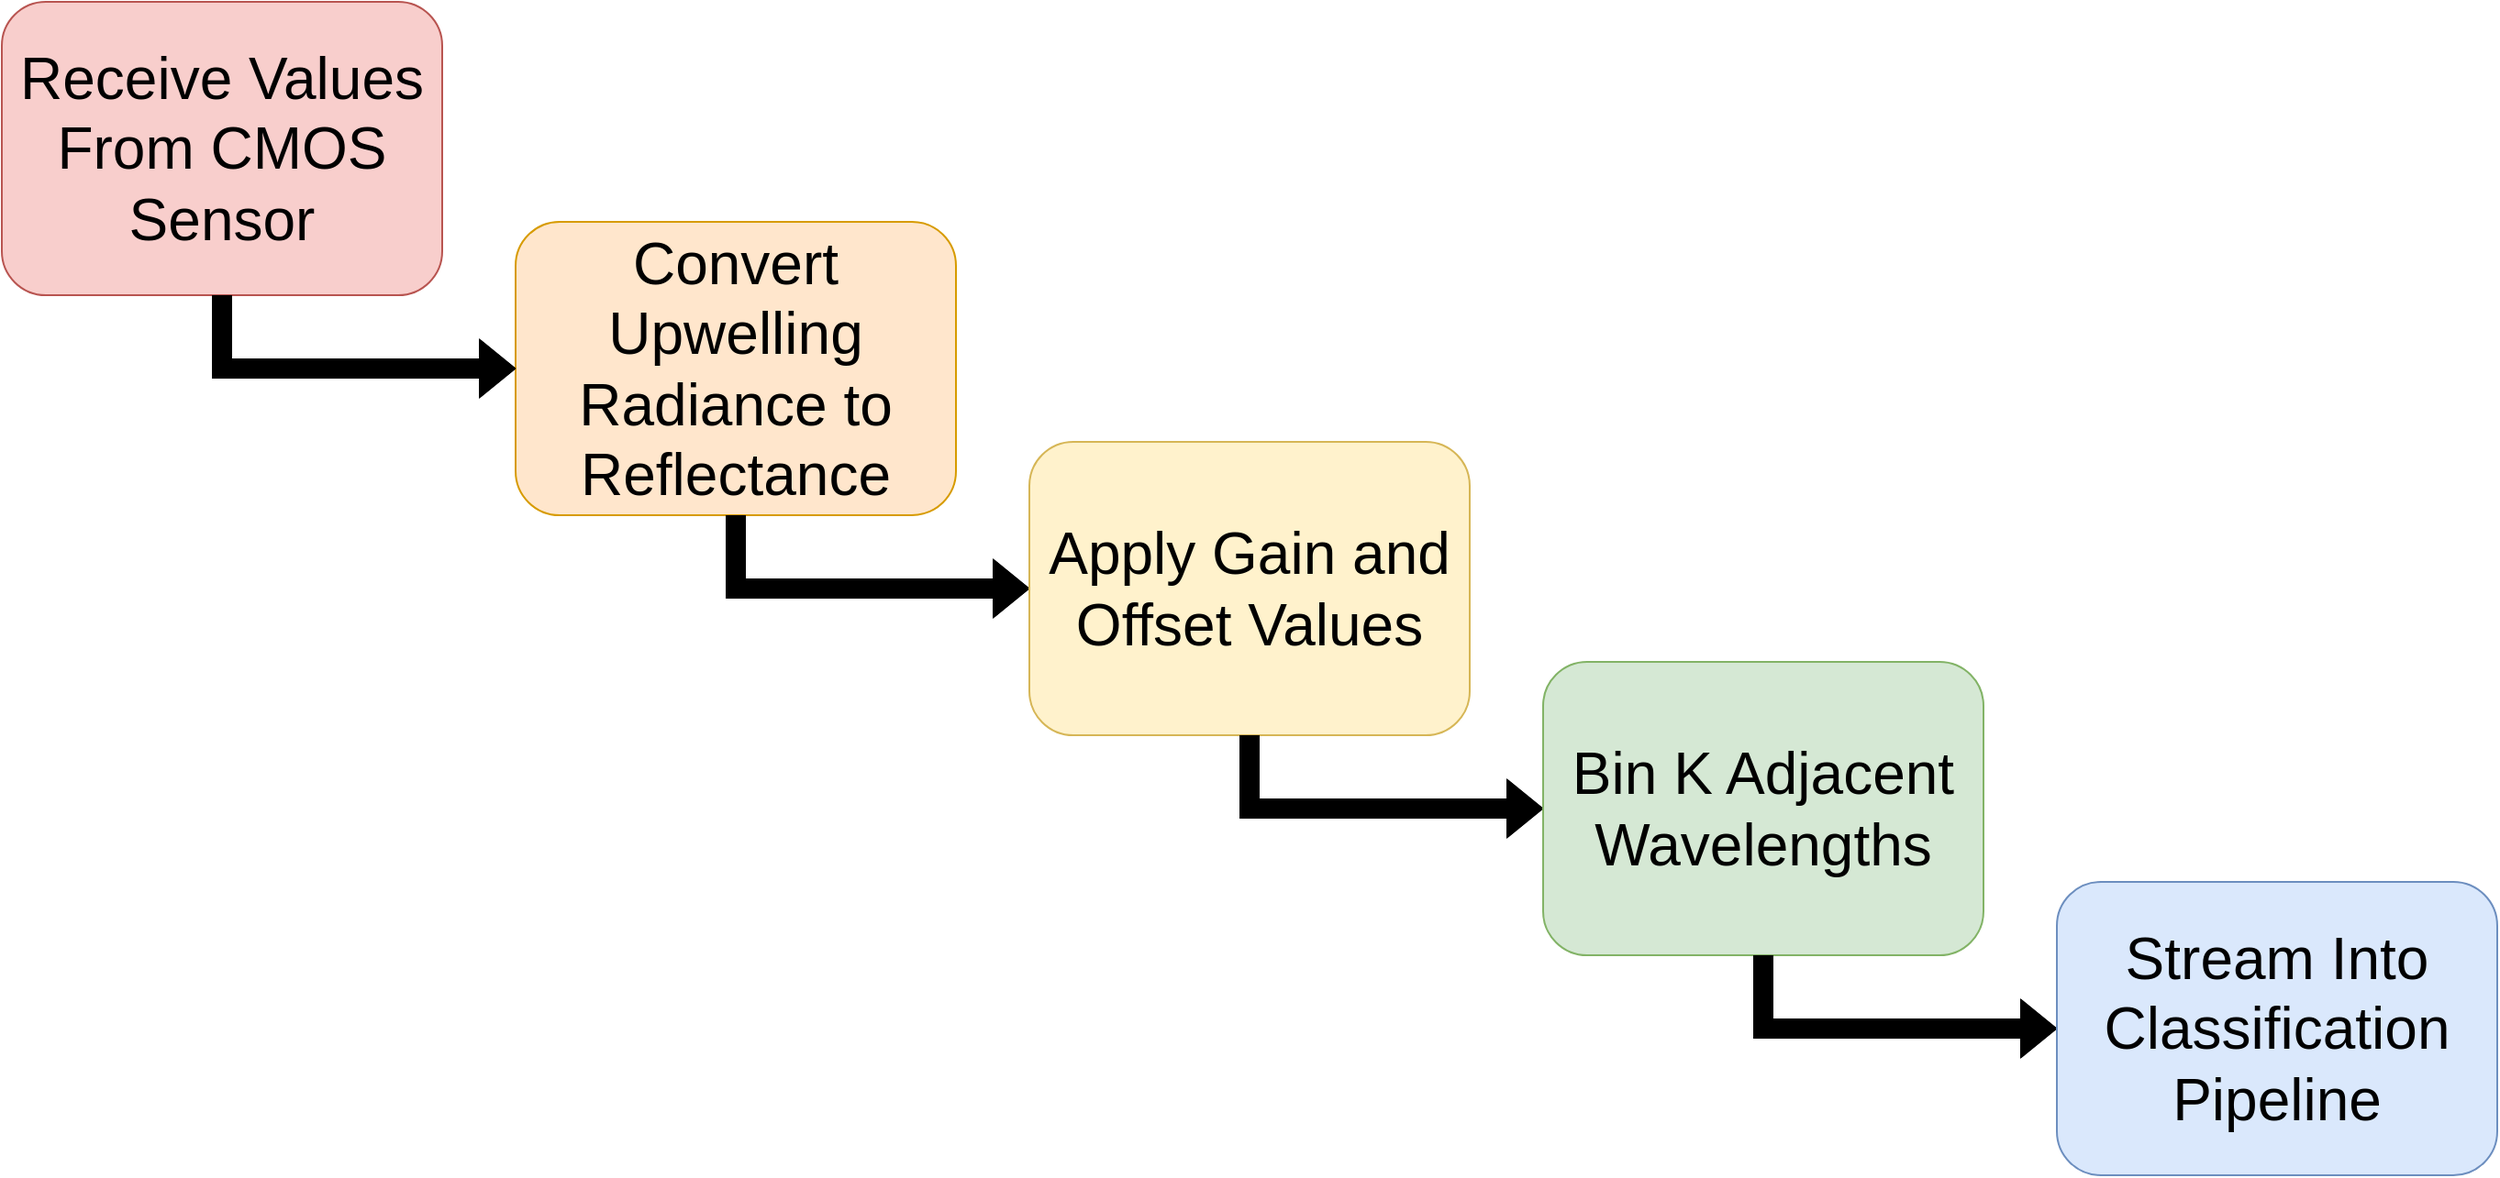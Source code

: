 <mxfile version="28.1.1">
  <diagram name="Page-1" id="-AFErXNe9J7OdYunWK4x">
    <mxGraphModel dx="3281" dy="2628" grid="1" gridSize="10" guides="1" tooltips="1" connect="1" arrows="1" fold="1" page="1" pageScale="1" pageWidth="850" pageHeight="1100" math="1" shadow="0">
      <root>
        <mxCell id="0" />
        <mxCell id="1" parent="0" />
        <mxCell id="zj0fFl8EOxYbujoj9vtz-1" value="Convert Upwelling Radiance to Reflectance" style="rounded=1;whiteSpace=wrap;html=1;fillColor=#ffe6cc;strokeColor=#d79b00;fontSize=32;" parent="1" vertex="1">
          <mxGeometry x="160" y="-40" width="240" height="160" as="geometry" />
        </mxCell>
        <mxCell id="zj0fFl8EOxYbujoj9vtz-10" value="" style="shape=flexArrow;endArrow=classic;html=1;rounded=0;fillColor=#000000;entryX=0;entryY=0.5;entryDx=0;entryDy=0;exitX=0.5;exitY=1;exitDx=0;exitDy=0;" parent="1" target="zj0fFl8EOxYbujoj9vtz-21" edge="1" source="zj0fFl8EOxYbujoj9vtz-1">
          <mxGeometry width="50" height="50" relative="1" as="geometry">
            <mxPoint x="240" y="200" as="sourcePoint" />
            <mxPoint x="440" y="320.0" as="targetPoint" />
            <Array as="points">
              <mxPoint x="280" y="160" />
            </Array>
          </mxGeometry>
        </mxCell>
        <mxCell id="zj0fFl8EOxYbujoj9vtz-21" value="Apply Gain and Offset Values" style="rounded=1;whiteSpace=wrap;html=1;fillColor=#fff2cc;strokeColor=#d6b656;fontSize=32;" parent="1" vertex="1">
          <mxGeometry x="440" y="80" width="240" height="160" as="geometry" />
        </mxCell>
        <mxCell id="zj0fFl8EOxYbujoj9vtz-22" value="" style="shape=flexArrow;endArrow=classic;html=1;rounded=0;fillColor=#000000;entryX=0;entryY=0.5;entryDx=0;entryDy=0;exitX=0.5;exitY=1;exitDx=0;exitDy=0;" parent="1" target="zj0fFl8EOxYbujoj9vtz-24" edge="1" source="zj0fFl8EOxYbujoj9vtz-21">
          <mxGeometry width="50" height="50" relative="1" as="geometry">
            <mxPoint x="560" y="400" as="sourcePoint" />
            <mxPoint x="610" y="520" as="targetPoint" />
            <Array as="points">
              <mxPoint x="560" y="280" />
            </Array>
          </mxGeometry>
        </mxCell>
        <mxCell id="zj0fFl8EOxYbujoj9vtz-24" value="Bin K Adjacent Wavelengths" style="rounded=1;whiteSpace=wrap;html=1;fillColor=#d5e8d4;strokeColor=#82b366;fontSize=32;" parent="1" vertex="1">
          <mxGeometry x="720" y="200" width="240" height="160" as="geometry" />
        </mxCell>
        <mxCell id="zj0fFl8EOxYbujoj9vtz-25" value="" style="shape=flexArrow;endArrow=classic;html=1;rounded=0;fillColor=#000000;entryX=0;entryY=0.5;entryDx=0;entryDy=0;exitX=0.5;exitY=1;exitDx=0;exitDy=0;" parent="1" target="zj0fFl8EOxYbujoj9vtz-27" edge="1" source="zj0fFl8EOxYbujoj9vtz-24">
          <mxGeometry width="50" height="50" relative="1" as="geometry">
            <mxPoint x="480" y="600" as="sourcePoint" />
            <mxPoint x="530" y="720" as="targetPoint" />
            <Array as="points">
              <mxPoint x="840" y="400" />
            </Array>
          </mxGeometry>
        </mxCell>
        <mxCell id="zj0fFl8EOxYbujoj9vtz-27" value="Stream Into Classification Pipeline" style="rounded=1;whiteSpace=wrap;html=1;fillColor=#dae8fc;strokeColor=#6c8ebf;fontSize=32;" parent="1" vertex="1">
          <mxGeometry x="1000" y="320" width="240" height="160" as="geometry" />
        </mxCell>
        <mxCell id="zj0fFl8EOxYbujoj9vtz-31" value="Receive Values From CMOS Sensor" style="rounded=1;whiteSpace=wrap;html=1;fillColor=#f8cecc;strokeColor=#b85450;fontSize=32;" parent="1" vertex="1">
          <mxGeometry x="-120" y="-160" width="240" height="160" as="geometry" />
        </mxCell>
        <mxCell id="zj0fFl8EOxYbujoj9vtz-32" value="" style="shape=flexArrow;endArrow=classic;html=1;rounded=0;fillColor=#000000;entryX=0;entryY=0.5;entryDx=0;entryDy=0;fontSize=15;" parent="1" edge="1" target="zj0fFl8EOxYbujoj9vtz-1">
          <mxGeometry width="50" height="50" relative="1" as="geometry">
            <mxPoint as="sourcePoint" />
            <mxPoint x="40" y="120" as="targetPoint" />
            <Array as="points">
              <mxPoint y="40" />
            </Array>
          </mxGeometry>
        </mxCell>
      </root>
    </mxGraphModel>
  </diagram>
</mxfile>
